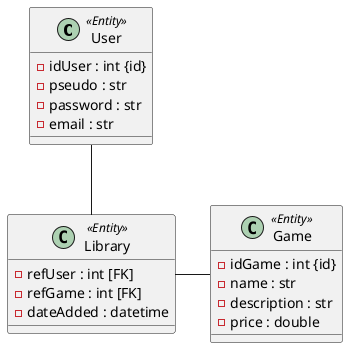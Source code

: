 @startuml

class User<<Entity>>
{
    - idUser : int {id}
    - pseudo : str
    - password : str
    - email : str
}

class Library<<Entity>>
{
    - refUser : int [FK]
    - refGame : int [FK]
    - dateAdded : datetime
}

class Game<<Entity>>
{
    - idGame : int {id}
    - name : str
    - description : str
    - price : double
}

User -- Library
Library - Game

@enduml